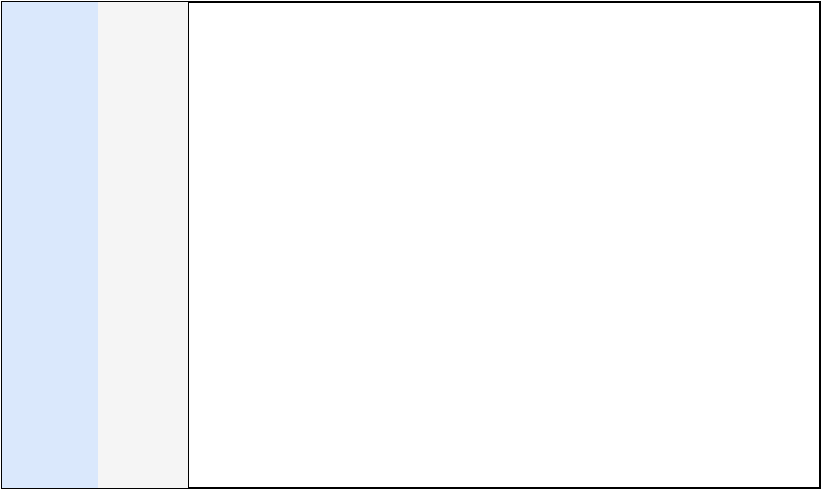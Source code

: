<mxfile version="24.7.16">
  <diagram name="Page-1" id="pnXQIGjVYqBVtSBuB-0N">
    <mxGraphModel dx="1357" dy="1164" grid="0" gridSize="10" guides="1" tooltips="1" connect="1" arrows="1" fold="1" page="0" pageScale="1" pageWidth="827" pageHeight="1169" math="0" shadow="0">
      <root>
        <mxCell id="0" />
        <mxCell id="1" parent="0" />
        <mxCell id="UE2MkgBfCqKPipeSORct-2" value="" style="shape=table;startSize=0;container=1;collapsible=0;childLayout=tableLayout;" vertex="1" parent="1">
          <mxGeometry x="58" y="-25" width="409" height="243" as="geometry" />
        </mxCell>
        <mxCell id="UE2MkgBfCqKPipeSORct-3" value="" style="shape=tableRow;horizontal=0;startSize=0;swimlaneHead=0;swimlaneBody=0;strokeColor=inherit;top=0;left=0;bottom=0;right=0;collapsible=0;dropTarget=0;fillColor=none;points=[[0,0.5],[1,0.5]];portConstraint=eastwest;" vertex="1" parent="UE2MkgBfCqKPipeSORct-2">
          <mxGeometry width="409" height="243" as="geometry" />
        </mxCell>
        <mxCell id="UE2MkgBfCqKPipeSORct-4" value="" style="shape=partialRectangle;html=1;whiteSpace=wrap;connectable=0;strokeColor=#6c8ebf;overflow=hidden;fillColor=#dae8fc;top=0;left=0;bottom=0;right=0;pointerEvents=1;" vertex="1" parent="UE2MkgBfCqKPipeSORct-3">
          <mxGeometry width="48" height="243" as="geometry">
            <mxRectangle width="48" height="243" as="alternateBounds" />
          </mxGeometry>
        </mxCell>
        <mxCell id="UE2MkgBfCqKPipeSORct-5" value="" style="shape=partialRectangle;html=1;whiteSpace=wrap;connectable=0;strokeColor=#666666;overflow=hidden;fillColor=#f5f5f5;top=0;left=0;bottom=0;right=0;pointerEvents=1;fontColor=#333333;" vertex="1" parent="UE2MkgBfCqKPipeSORct-3">
          <mxGeometry x="48" width="45" height="243" as="geometry">
            <mxRectangle width="45" height="243" as="alternateBounds" />
          </mxGeometry>
        </mxCell>
        <mxCell id="UE2MkgBfCqKPipeSORct-6" value="" style="shape=partialRectangle;html=1;whiteSpace=wrap;connectable=0;strokeColor=inherit;overflow=hidden;fillColor=none;top=0;left=0;bottom=0;right=0;pointerEvents=1;" vertex="1" parent="UE2MkgBfCqKPipeSORct-3">
          <mxGeometry x="93" width="316" height="243" as="geometry">
            <mxRectangle width="316" height="243" as="alternateBounds" />
          </mxGeometry>
        </mxCell>
      </root>
    </mxGraphModel>
  </diagram>
</mxfile>
